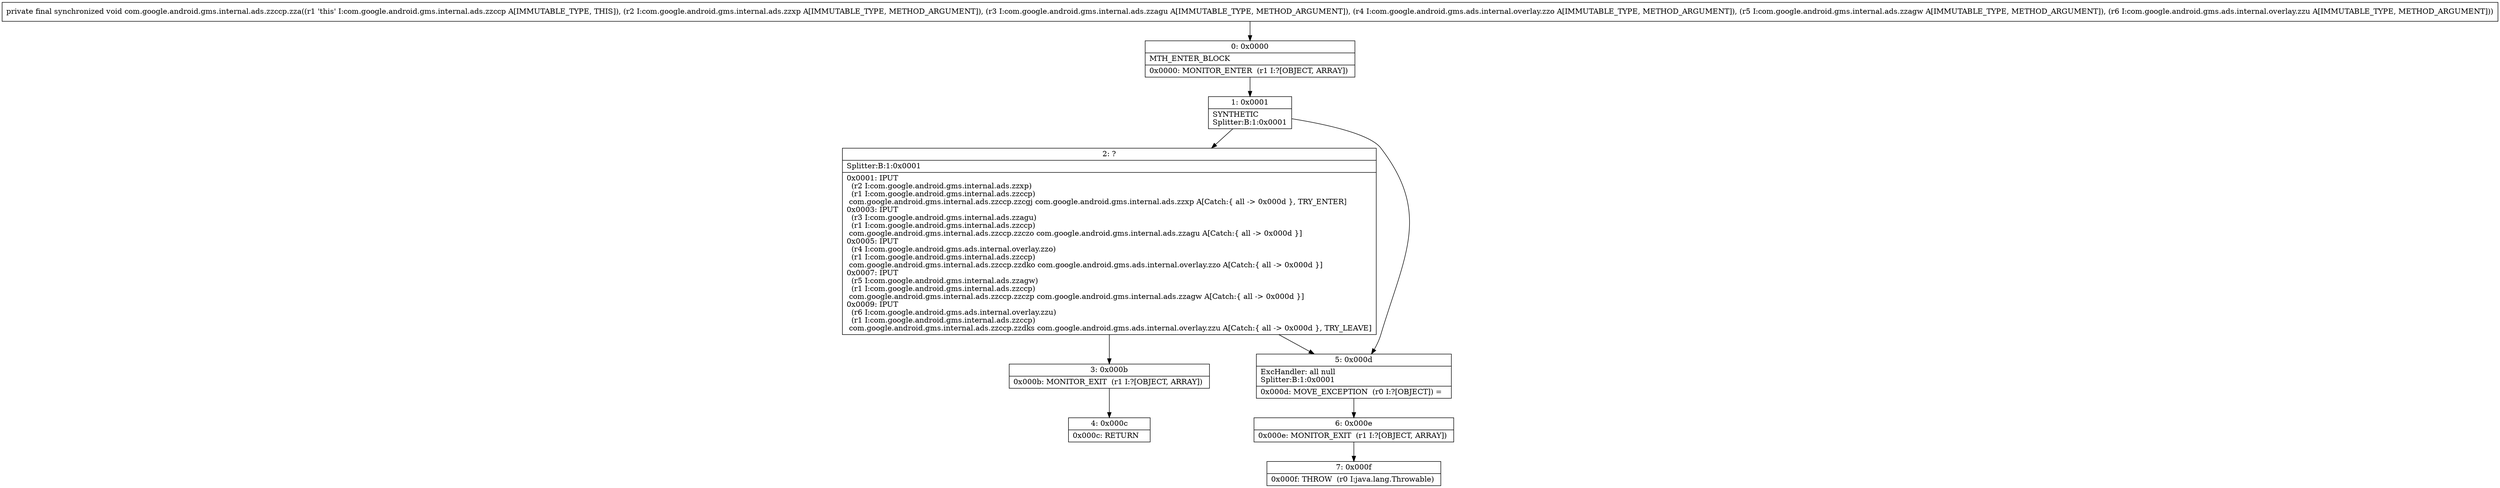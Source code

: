 digraph "CFG forcom.google.android.gms.internal.ads.zzccp.zza(Lcom\/google\/android\/gms\/internal\/ads\/zzxp;Lcom\/google\/android\/gms\/internal\/ads\/zzagu;Lcom\/google\/android\/gms\/ads\/internal\/overlay\/zzo;Lcom\/google\/android\/gms\/internal\/ads\/zzagw;Lcom\/google\/android\/gms\/ads\/internal\/overlay\/zzu;)V" {
Node_0 [shape=record,label="{0\:\ 0x0000|MTH_ENTER_BLOCK\l|0x0000: MONITOR_ENTER  (r1 I:?[OBJECT, ARRAY]) \l}"];
Node_1 [shape=record,label="{1\:\ 0x0001|SYNTHETIC\lSplitter:B:1:0x0001\l}"];
Node_2 [shape=record,label="{2\:\ ?|Splitter:B:1:0x0001\l|0x0001: IPUT  \l  (r2 I:com.google.android.gms.internal.ads.zzxp)\l  (r1 I:com.google.android.gms.internal.ads.zzccp)\l com.google.android.gms.internal.ads.zzccp.zzcgj com.google.android.gms.internal.ads.zzxp A[Catch:\{ all \-\> 0x000d \}, TRY_ENTER]\l0x0003: IPUT  \l  (r3 I:com.google.android.gms.internal.ads.zzagu)\l  (r1 I:com.google.android.gms.internal.ads.zzccp)\l com.google.android.gms.internal.ads.zzccp.zzczo com.google.android.gms.internal.ads.zzagu A[Catch:\{ all \-\> 0x000d \}]\l0x0005: IPUT  \l  (r4 I:com.google.android.gms.ads.internal.overlay.zzo)\l  (r1 I:com.google.android.gms.internal.ads.zzccp)\l com.google.android.gms.internal.ads.zzccp.zzdko com.google.android.gms.ads.internal.overlay.zzo A[Catch:\{ all \-\> 0x000d \}]\l0x0007: IPUT  \l  (r5 I:com.google.android.gms.internal.ads.zzagw)\l  (r1 I:com.google.android.gms.internal.ads.zzccp)\l com.google.android.gms.internal.ads.zzccp.zzczp com.google.android.gms.internal.ads.zzagw A[Catch:\{ all \-\> 0x000d \}]\l0x0009: IPUT  \l  (r6 I:com.google.android.gms.ads.internal.overlay.zzu)\l  (r1 I:com.google.android.gms.internal.ads.zzccp)\l com.google.android.gms.internal.ads.zzccp.zzdks com.google.android.gms.ads.internal.overlay.zzu A[Catch:\{ all \-\> 0x000d \}, TRY_LEAVE]\l}"];
Node_3 [shape=record,label="{3\:\ 0x000b|0x000b: MONITOR_EXIT  (r1 I:?[OBJECT, ARRAY]) \l}"];
Node_4 [shape=record,label="{4\:\ 0x000c|0x000c: RETURN   \l}"];
Node_5 [shape=record,label="{5\:\ 0x000d|ExcHandler: all null\lSplitter:B:1:0x0001\l|0x000d: MOVE_EXCEPTION  (r0 I:?[OBJECT]) =  \l}"];
Node_6 [shape=record,label="{6\:\ 0x000e|0x000e: MONITOR_EXIT  (r1 I:?[OBJECT, ARRAY]) \l}"];
Node_7 [shape=record,label="{7\:\ 0x000f|0x000f: THROW  (r0 I:java.lang.Throwable) \l}"];
MethodNode[shape=record,label="{private final synchronized void com.google.android.gms.internal.ads.zzccp.zza((r1 'this' I:com.google.android.gms.internal.ads.zzccp A[IMMUTABLE_TYPE, THIS]), (r2 I:com.google.android.gms.internal.ads.zzxp A[IMMUTABLE_TYPE, METHOD_ARGUMENT]), (r3 I:com.google.android.gms.internal.ads.zzagu A[IMMUTABLE_TYPE, METHOD_ARGUMENT]), (r4 I:com.google.android.gms.ads.internal.overlay.zzo A[IMMUTABLE_TYPE, METHOD_ARGUMENT]), (r5 I:com.google.android.gms.internal.ads.zzagw A[IMMUTABLE_TYPE, METHOD_ARGUMENT]), (r6 I:com.google.android.gms.ads.internal.overlay.zzu A[IMMUTABLE_TYPE, METHOD_ARGUMENT])) }"];
MethodNode -> Node_0;
Node_0 -> Node_1;
Node_1 -> Node_2;
Node_1 -> Node_5;
Node_2 -> Node_3;
Node_2 -> Node_5;
Node_3 -> Node_4;
Node_5 -> Node_6;
Node_6 -> Node_7;
}

